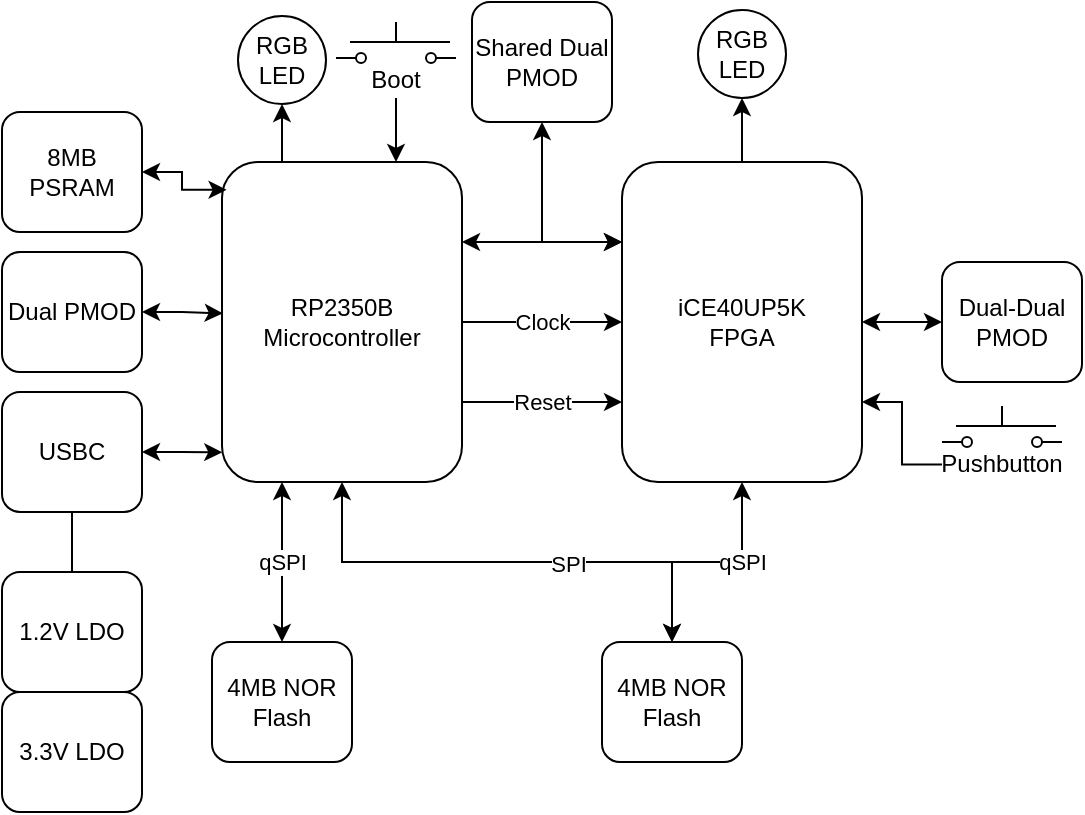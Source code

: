 <mxfile version="26.2.9">
  <diagram id="G92kmcxLir5d9IYU4Pak" name="Page-2">
    <mxGraphModel dx="2068" dy="1144" grid="0" gridSize="5" guides="1" tooltips="1" connect="1" arrows="1" fold="1" page="1" pageScale="1" pageWidth="850" pageHeight="1100" math="0" shadow="0">
      <root>
        <mxCell id="7OYM_u7ZwVSoq9IorDtf-0" />
        <mxCell id="7OYM_u7ZwVSoq9IorDtf-1" parent="7OYM_u7ZwVSoq9IorDtf-0" />
        <mxCell id="7OYM_u7ZwVSoq9IorDtf-3" value="3.3V LDO" style="rounded=1;whiteSpace=wrap;html=1;" parent="7OYM_u7ZwVSoq9IorDtf-1" vertex="1">
          <mxGeometry x="90" y="545" width="70" height="60" as="geometry" />
        </mxCell>
        <mxCell id="7OYM_u7ZwVSoq9IorDtf-6" style="edgeStyle=orthogonalEdgeStyle;rounded=0;orthogonalLoop=1;jettySize=auto;html=1;entryX=0;entryY=0.25;entryDx=0;entryDy=0;startArrow=classic;startFill=1;exitX=1;exitY=0.25;exitDx=0;exitDy=0;" parent="7OYM_u7ZwVSoq9IorDtf-1" source="7OYM_u7ZwVSoq9IorDtf-4" target="7OYM_u7ZwVSoq9IorDtf-5" edge="1">
          <mxGeometry relative="1" as="geometry">
            <Array as="points" />
          </mxGeometry>
        </mxCell>
        <mxCell id="7OYM_u7ZwVSoq9IorDtf-11" style="edgeStyle=orthogonalEdgeStyle;rounded=0;orthogonalLoop=1;jettySize=auto;html=1;exitX=0.5;exitY=1;exitDx=0;exitDy=0;entryX=0.5;entryY=0;entryDx=0;entryDy=0;startArrow=classic;startFill=1;" parent="7OYM_u7ZwVSoq9IorDtf-1" source="7OYM_u7ZwVSoq9IorDtf-4" target="7OYM_u7ZwVSoq9IorDtf-10" edge="1">
          <mxGeometry relative="1" as="geometry" />
        </mxCell>
        <mxCell id="7OYM_u7ZwVSoq9IorDtf-12" value="SPI" style="edgeLabel;html=1;align=center;verticalAlign=middle;resizable=0;points=[];" parent="7OYM_u7ZwVSoq9IorDtf-11" vertex="1" connectable="0">
          <mxGeometry x="-0.464" y="2" relative="1" as="geometry">
            <mxPoint x="87" y="3" as="offset" />
          </mxGeometry>
        </mxCell>
        <mxCell id="o_D9mQzwYViAJN6lnz56-5" value="Clock" style="edgeStyle=orthogonalEdgeStyle;rounded=0;orthogonalLoop=1;jettySize=auto;html=1;exitX=1;exitY=0.5;exitDx=0;exitDy=0;entryX=0;entryY=0.5;entryDx=0;entryDy=0;startArrow=none;startFill=0;" parent="7OYM_u7ZwVSoq9IorDtf-1" source="7OYM_u7ZwVSoq9IorDtf-4" target="7OYM_u7ZwVSoq9IorDtf-5" edge="1">
          <mxGeometry relative="1" as="geometry" />
        </mxCell>
        <mxCell id="o_D9mQzwYViAJN6lnz56-6" value="Reset" style="edgeStyle=orthogonalEdgeStyle;rounded=0;orthogonalLoop=1;jettySize=auto;html=1;exitX=1;exitY=0.75;exitDx=0;exitDy=0;entryX=0;entryY=0.75;entryDx=0;entryDy=0;startArrow=none;startFill=0;" parent="7OYM_u7ZwVSoq9IorDtf-1" source="7OYM_u7ZwVSoq9IorDtf-4" target="7OYM_u7ZwVSoq9IorDtf-5" edge="1">
          <mxGeometry relative="1" as="geometry" />
        </mxCell>
        <mxCell id="7OYM_u7ZwVSoq9IorDtf-4" value="RP2350B&lt;br&gt;Microcontroller" style="rounded=1;whiteSpace=wrap;html=1;" parent="7OYM_u7ZwVSoq9IorDtf-1" vertex="1">
          <mxGeometry x="200" y="280" width="120" height="160" as="geometry" />
        </mxCell>
        <mxCell id="7OYM_u7ZwVSoq9IorDtf-5" value="iCE40UP5K&lt;br&gt;FPGA" style="rounded=1;whiteSpace=wrap;html=1;" parent="7OYM_u7ZwVSoq9IorDtf-1" vertex="1">
          <mxGeometry x="400" y="280" width="120" height="160" as="geometry" />
        </mxCell>
        <mxCell id="7OYM_u7ZwVSoq9IorDtf-8" value="qSPI" style="edgeStyle=orthogonalEdgeStyle;rounded=0;orthogonalLoop=1;jettySize=auto;html=1;entryX=0.25;entryY=1;entryDx=0;entryDy=0;startArrow=classic;startFill=1;" parent="7OYM_u7ZwVSoq9IorDtf-1" source="7OYM_u7ZwVSoq9IorDtf-7" target="7OYM_u7ZwVSoq9IorDtf-4" edge="1">
          <mxGeometry relative="1" as="geometry" />
        </mxCell>
        <mxCell id="7OYM_u7ZwVSoq9IorDtf-7" value="4MB NOR Flash" style="rounded=1;whiteSpace=wrap;html=1;" parent="7OYM_u7ZwVSoq9IorDtf-1" vertex="1">
          <mxGeometry x="195" y="520" width="70" height="60" as="geometry" />
        </mxCell>
        <mxCell id="7OYM_u7ZwVSoq9IorDtf-9" value="qSPI" style="edgeStyle=orthogonalEdgeStyle;rounded=0;orthogonalLoop=1;jettySize=auto;html=1;entryX=0.5;entryY=1;entryDx=0;entryDy=0;startArrow=classic;startFill=1;" parent="7OYM_u7ZwVSoq9IorDtf-1" source="7OYM_u7ZwVSoq9IorDtf-10" target="7OYM_u7ZwVSoq9IorDtf-5" edge="1">
          <mxGeometry x="0.308" relative="1" as="geometry">
            <mxPoint x="435" y="440" as="targetPoint" />
            <mxPoint as="offset" />
          </mxGeometry>
        </mxCell>
        <mxCell id="7OYM_u7ZwVSoq9IorDtf-10" value="4MB NOR Flash" style="rounded=1;whiteSpace=wrap;html=1;" parent="7OYM_u7ZwVSoq9IorDtf-1" vertex="1">
          <mxGeometry x="390" y="520" width="70" height="60" as="geometry" />
        </mxCell>
        <mxCell id="7OYM_u7ZwVSoq9IorDtf-13" value="Dual PMOD" style="rounded=1;whiteSpace=wrap;html=1;" parent="7OYM_u7ZwVSoq9IorDtf-1" vertex="1">
          <mxGeometry x="90" y="325" width="70" height="60" as="geometry" />
        </mxCell>
        <mxCell id="7OYM_u7ZwVSoq9IorDtf-15" value="Dual-Dual PMOD" style="rounded=1;whiteSpace=wrap;html=1;" parent="7OYM_u7ZwVSoq9IorDtf-1" vertex="1">
          <mxGeometry x="560" y="330" width="70" height="60" as="geometry" />
        </mxCell>
        <mxCell id="7OYM_u7ZwVSoq9IorDtf-16" style="edgeStyle=orthogonalEdgeStyle;rounded=0;orthogonalLoop=1;jettySize=auto;html=1;startArrow=classic;startFill=1;" parent="7OYM_u7ZwVSoq9IorDtf-1" source="7OYM_u7ZwVSoq9IorDtf-15" edge="1">
          <mxGeometry relative="1" as="geometry">
            <mxPoint x="520" y="360" as="targetPoint" />
          </mxGeometry>
        </mxCell>
        <mxCell id="o_D9mQzwYViAJN6lnz56-4" style="edgeStyle=orthogonalEdgeStyle;rounded=0;orthogonalLoop=1;jettySize=auto;html=1;exitX=0.5;exitY=1;exitDx=0;exitDy=0;entryX=0;entryY=0.25;entryDx=0;entryDy=0;startArrow=classic;startFill=1;" parent="7OYM_u7ZwVSoq9IorDtf-1" source="7OYM_u7ZwVSoq9IorDtf-17" target="7OYM_u7ZwVSoq9IorDtf-5" edge="1">
          <mxGeometry relative="1" as="geometry" />
        </mxCell>
        <mxCell id="7OYM_u7ZwVSoq9IorDtf-17" value="Shared Dual PMOD" style="rounded=1;whiteSpace=wrap;html=1;" parent="7OYM_u7ZwVSoq9IorDtf-1" vertex="1">
          <mxGeometry x="325" y="200" width="70" height="60" as="geometry" />
        </mxCell>
        <mxCell id="dOjmpYqw6bYS7-3D4WWg-22" style="edgeStyle=orthogonalEdgeStyle;rounded=0;orthogonalLoop=1;jettySize=auto;html=1;entryX=0.5;entryY=0;entryDx=0;entryDy=0;startArrow=none;startFill=0;endArrow=none;endFill=0;" parent="7OYM_u7ZwVSoq9IorDtf-1" source="o_D9mQzwYViAJN6lnz56-0" target="7OYM_u7ZwVSoq9IorDtf-2" edge="1">
          <mxGeometry relative="1" as="geometry" />
        </mxCell>
        <mxCell id="o_D9mQzwYViAJN6lnz56-0" value="USBC" style="rounded=1;whiteSpace=wrap;html=1;" parent="7OYM_u7ZwVSoq9IorDtf-1" vertex="1">
          <mxGeometry x="90" y="395" width="70" height="60" as="geometry" />
        </mxCell>
        <mxCell id="o_D9mQzwYViAJN6lnz56-2" value="8MB PSRAM" style="rounded=1;whiteSpace=wrap;html=1;" parent="7OYM_u7ZwVSoq9IorDtf-1" vertex="1">
          <mxGeometry x="90" y="255" width="70" height="60" as="geometry" />
        </mxCell>
        <mxCell id="dOjmpYqw6bYS7-3D4WWg-9" style="edgeStyle=orthogonalEdgeStyle;rounded=0;orthogonalLoop=1;jettySize=auto;html=1;exitX=0.5;exitY=1;exitDx=0;exitDy=0;entryX=0.5;entryY=0;entryDx=0;entryDy=0;startArrow=none;startFill=0;" parent="7OYM_u7ZwVSoq9IorDtf-1" source="dOjmpYqw6bYS7-3D4WWg-7" edge="1">
          <mxGeometry relative="1" as="geometry">
            <mxPoint x="287" y="280" as="targetPoint" />
          </mxGeometry>
        </mxCell>
        <mxCell id="dOjmpYqw6bYS7-3D4WWg-10" value="" style="group" parent="7OYM_u7ZwVSoq9IorDtf-1" vertex="1" connectable="0">
          <mxGeometry x="560" y="402" width="60" height="20.5" as="geometry" />
        </mxCell>
        <mxCell id="dOjmpYqw6bYS7-3D4WWg-11" value="" style="ellipse;whiteSpace=wrap;html=1;aspect=fixed;fontColor=#FFFFFF;fillColor=#FFFFFF;gradientColor=none;rotation=0;" parent="dOjmpYqw6bYS7-3D4WWg-10" vertex="1">
          <mxGeometry x="10" y="15.5" width="5" height="5" as="geometry" />
        </mxCell>
        <mxCell id="dOjmpYqw6bYS7-3D4WWg-12" value="" style="ellipse;whiteSpace=wrap;html=1;aspect=fixed;fontColor=#FFFFFF;fillColor=#FFFFFF;gradientColor=none;rotation=0;" parent="dOjmpYqw6bYS7-3D4WWg-10" vertex="1">
          <mxGeometry x="45" y="15.5" width="5" height="5" as="geometry" />
        </mxCell>
        <mxCell id="dOjmpYqw6bYS7-3D4WWg-13" value="" style="endArrow=none;html=1;fontSize=10;" parent="dOjmpYqw6bYS7-3D4WWg-10" edge="1">
          <mxGeometry width="50" height="50" relative="1" as="geometry">
            <mxPoint x="7" y="10" as="sourcePoint" />
            <mxPoint x="57" y="10" as="targetPoint" />
          </mxGeometry>
        </mxCell>
        <mxCell id="dOjmpYqw6bYS7-3D4WWg-14" value="" style="endArrow=none;html=1;fontSize=10;" parent="dOjmpYqw6bYS7-3D4WWg-10" edge="1">
          <mxGeometry width="50" height="50" relative="1" as="geometry">
            <mxPoint x="30" as="sourcePoint" />
            <mxPoint x="30" y="10" as="targetPoint" />
          </mxGeometry>
        </mxCell>
        <mxCell id="dOjmpYqw6bYS7-3D4WWg-15" value="" style="endArrow=none;html=1;fontSize=10;strokeColor=#000000;entryX=0;entryY=0.5;entryDx=0;entryDy=0;" parent="dOjmpYqw6bYS7-3D4WWg-10" target="dOjmpYqw6bYS7-3D4WWg-11" edge="1">
          <mxGeometry width="50" height="50" relative="1" as="geometry">
            <mxPoint y="18" as="sourcePoint" />
            <mxPoint x="60" y="-2" as="targetPoint" />
          </mxGeometry>
        </mxCell>
        <mxCell id="dOjmpYqw6bYS7-3D4WWg-16" value="" style="endArrow=none;html=1;fontSize=10;strokeColor=#000000;exitX=1;exitY=0.5;exitDx=0;exitDy=0;" parent="dOjmpYqw6bYS7-3D4WWg-10" source="dOjmpYqw6bYS7-3D4WWg-12" edge="1">
          <mxGeometry width="50" height="50" relative="1" as="geometry">
            <mxPoint x="10" y="28" as="sourcePoint" />
            <mxPoint x="60" y="18" as="targetPoint" />
          </mxGeometry>
        </mxCell>
        <mxCell id="dOjmpYqw6bYS7-3D4WWg-18" style="edgeStyle=orthogonalEdgeStyle;rounded=0;orthogonalLoop=1;jettySize=auto;html=1;entryX=1;entryY=0.75;entryDx=0;entryDy=0;startArrow=none;startFill=0;" parent="7OYM_u7ZwVSoq9IorDtf-1" source="dOjmpYqw6bYS7-3D4WWg-17" target="7OYM_u7ZwVSoq9IorDtf-5" edge="1">
          <mxGeometry relative="1" as="geometry" />
        </mxCell>
        <mxCell id="dOjmpYqw6bYS7-3D4WWg-17" value="Pushbutton" style="text;html=1;strokeColor=none;fillColor=none;align=center;verticalAlign=middle;whiteSpace=wrap;rounded=0;fontColor=#000000;" parent="7OYM_u7ZwVSoq9IorDtf-1" vertex="1">
          <mxGeometry x="560" y="422.5" width="60" height="17.5" as="geometry" />
        </mxCell>
        <mxCell id="7OYM_u7ZwVSoq9IorDtf-2" value="1.2V LDO" style="rounded=1;whiteSpace=wrap;html=1;" parent="7OYM_u7ZwVSoq9IorDtf-1" vertex="1">
          <mxGeometry x="90" y="485" width="70" height="60" as="geometry" />
        </mxCell>
        <mxCell id="dOjmpYqw6bYS7-3D4WWg-23" value="" style="group" parent="7OYM_u7ZwVSoq9IorDtf-1" vertex="1" connectable="0">
          <mxGeometry x="257" y="210" width="60" height="38" as="geometry" />
        </mxCell>
        <mxCell id="dOjmpYqw6bYS7-3D4WWg-0" value="" style="group" parent="dOjmpYqw6bYS7-3D4WWg-23" vertex="1" connectable="0">
          <mxGeometry width="60" height="20.5" as="geometry" />
        </mxCell>
        <mxCell id="dOjmpYqw6bYS7-3D4WWg-1" value="" style="ellipse;whiteSpace=wrap;html=1;aspect=fixed;fontColor=#FFFFFF;fillColor=#FFFFFF;gradientColor=none;rotation=0;" parent="dOjmpYqw6bYS7-3D4WWg-0" vertex="1">
          <mxGeometry x="10" y="15.5" width="5" height="5" as="geometry" />
        </mxCell>
        <mxCell id="dOjmpYqw6bYS7-3D4WWg-2" value="" style="ellipse;whiteSpace=wrap;html=1;aspect=fixed;fontColor=#FFFFFF;fillColor=#FFFFFF;gradientColor=none;rotation=0;" parent="dOjmpYqw6bYS7-3D4WWg-0" vertex="1">
          <mxGeometry x="45" y="15.5" width="5" height="5" as="geometry" />
        </mxCell>
        <mxCell id="dOjmpYqw6bYS7-3D4WWg-3" value="" style="endArrow=none;html=1;fontSize=10;" parent="dOjmpYqw6bYS7-3D4WWg-0" edge="1">
          <mxGeometry width="50" height="50" relative="1" as="geometry">
            <mxPoint x="7" y="10" as="sourcePoint" />
            <mxPoint x="57" y="10" as="targetPoint" />
          </mxGeometry>
        </mxCell>
        <mxCell id="dOjmpYqw6bYS7-3D4WWg-4" value="" style="endArrow=none;html=1;fontSize=10;" parent="dOjmpYqw6bYS7-3D4WWg-0" edge="1">
          <mxGeometry width="50" height="50" relative="1" as="geometry">
            <mxPoint x="30" as="sourcePoint" />
            <mxPoint x="30" y="10" as="targetPoint" />
          </mxGeometry>
        </mxCell>
        <mxCell id="dOjmpYqw6bYS7-3D4WWg-5" value="" style="endArrow=none;html=1;fontSize=10;strokeColor=#000000;entryX=0;entryY=0.5;entryDx=0;entryDy=0;" parent="dOjmpYqw6bYS7-3D4WWg-0" target="dOjmpYqw6bYS7-3D4WWg-1" edge="1">
          <mxGeometry width="50" height="50" relative="1" as="geometry">
            <mxPoint y="18" as="sourcePoint" />
            <mxPoint x="60" y="-2" as="targetPoint" />
          </mxGeometry>
        </mxCell>
        <mxCell id="dOjmpYqw6bYS7-3D4WWg-6" value="" style="endArrow=none;html=1;fontSize=10;strokeColor=#000000;exitX=1;exitY=0.5;exitDx=0;exitDy=0;" parent="dOjmpYqw6bYS7-3D4WWg-0" source="dOjmpYqw6bYS7-3D4WWg-2" edge="1">
          <mxGeometry width="50" height="50" relative="1" as="geometry">
            <mxPoint x="10" y="28" as="sourcePoint" />
            <mxPoint x="60" y="18" as="targetPoint" />
          </mxGeometry>
        </mxCell>
        <mxCell id="dOjmpYqw6bYS7-3D4WWg-7" value="Boot" style="text;html=1;strokeColor=none;fillColor=none;align=center;verticalAlign=middle;whiteSpace=wrap;rounded=0;fontColor=#000000;" parent="dOjmpYqw6bYS7-3D4WWg-23" vertex="1">
          <mxGeometry y="20.5" width="60" height="17.5" as="geometry" />
        </mxCell>
        <mxCell id="gAa_ke2anX1HIdRyxDCM-3" style="edgeStyle=orthogonalEdgeStyle;rounded=0;orthogonalLoop=1;jettySize=auto;html=1;entryX=0.001;entryY=0.907;entryDx=0;entryDy=0;entryPerimeter=0;endArrow=classic;startFill=1;endFill=1;startArrow=classic;" parent="7OYM_u7ZwVSoq9IorDtf-1" source="o_D9mQzwYViAJN6lnz56-0" target="7OYM_u7ZwVSoq9IorDtf-4" edge="1">
          <mxGeometry relative="1" as="geometry" />
        </mxCell>
        <mxCell id="gAa_ke2anX1HIdRyxDCM-5" style="edgeStyle=orthogonalEdgeStyle;rounded=0;orthogonalLoop=1;jettySize=auto;html=1;entryX=0.003;entryY=0.473;entryDx=0;entryDy=0;entryPerimeter=0;startArrow=classic;startFill=1;" parent="7OYM_u7ZwVSoq9IorDtf-1" source="7OYM_u7ZwVSoq9IorDtf-13" target="7OYM_u7ZwVSoq9IorDtf-4" edge="1">
          <mxGeometry relative="1" as="geometry" />
        </mxCell>
        <mxCell id="gAa_ke2anX1HIdRyxDCM-6" style="edgeStyle=orthogonalEdgeStyle;rounded=0;orthogonalLoop=1;jettySize=auto;html=1;entryX=0.019;entryY=0.087;entryDx=0;entryDy=0;entryPerimeter=0;startArrow=classic;startFill=1;" parent="7OYM_u7ZwVSoq9IorDtf-1" source="o_D9mQzwYViAJN6lnz56-2" target="7OYM_u7ZwVSoq9IorDtf-4" edge="1">
          <mxGeometry relative="1" as="geometry" />
        </mxCell>
        <mxCell id="gAa_ke2anX1HIdRyxDCM-8" style="edgeStyle=orthogonalEdgeStyle;rounded=0;orthogonalLoop=1;jettySize=auto;html=1;entryX=0.5;entryY=0;entryDx=0;entryDy=0;startArrow=classic;startFill=1;endArrow=none;" parent="7OYM_u7ZwVSoq9IorDtf-1" source="gAa_ke2anX1HIdRyxDCM-7" target="7OYM_u7ZwVSoq9IorDtf-5" edge="1">
          <mxGeometry relative="1" as="geometry" />
        </mxCell>
        <mxCell id="gAa_ke2anX1HIdRyxDCM-7" value="RGB LED" style="ellipse;whiteSpace=wrap;html=1;aspect=fixed;" parent="7OYM_u7ZwVSoq9IorDtf-1" vertex="1">
          <mxGeometry x="438" y="204" width="44" height="44" as="geometry" />
        </mxCell>
        <mxCell id="gAa_ke2anX1HIdRyxDCM-11" style="edgeStyle=orthogonalEdgeStyle;rounded=0;orthogonalLoop=1;jettySize=auto;html=1;entryX=0.25;entryY=0;entryDx=0;entryDy=0;endArrow=none;startFill=1;startArrow=classic;" parent="7OYM_u7ZwVSoq9IorDtf-1" source="gAa_ke2anX1HIdRyxDCM-9" target="7OYM_u7ZwVSoq9IorDtf-4" edge="1">
          <mxGeometry relative="1" as="geometry" />
        </mxCell>
        <mxCell id="gAa_ke2anX1HIdRyxDCM-9" value="RGB LED" style="ellipse;whiteSpace=wrap;html=1;aspect=fixed;" parent="7OYM_u7ZwVSoq9IorDtf-1" vertex="1">
          <mxGeometry x="208" y="207" width="44" height="44" as="geometry" />
        </mxCell>
      </root>
    </mxGraphModel>
  </diagram>
</mxfile>
